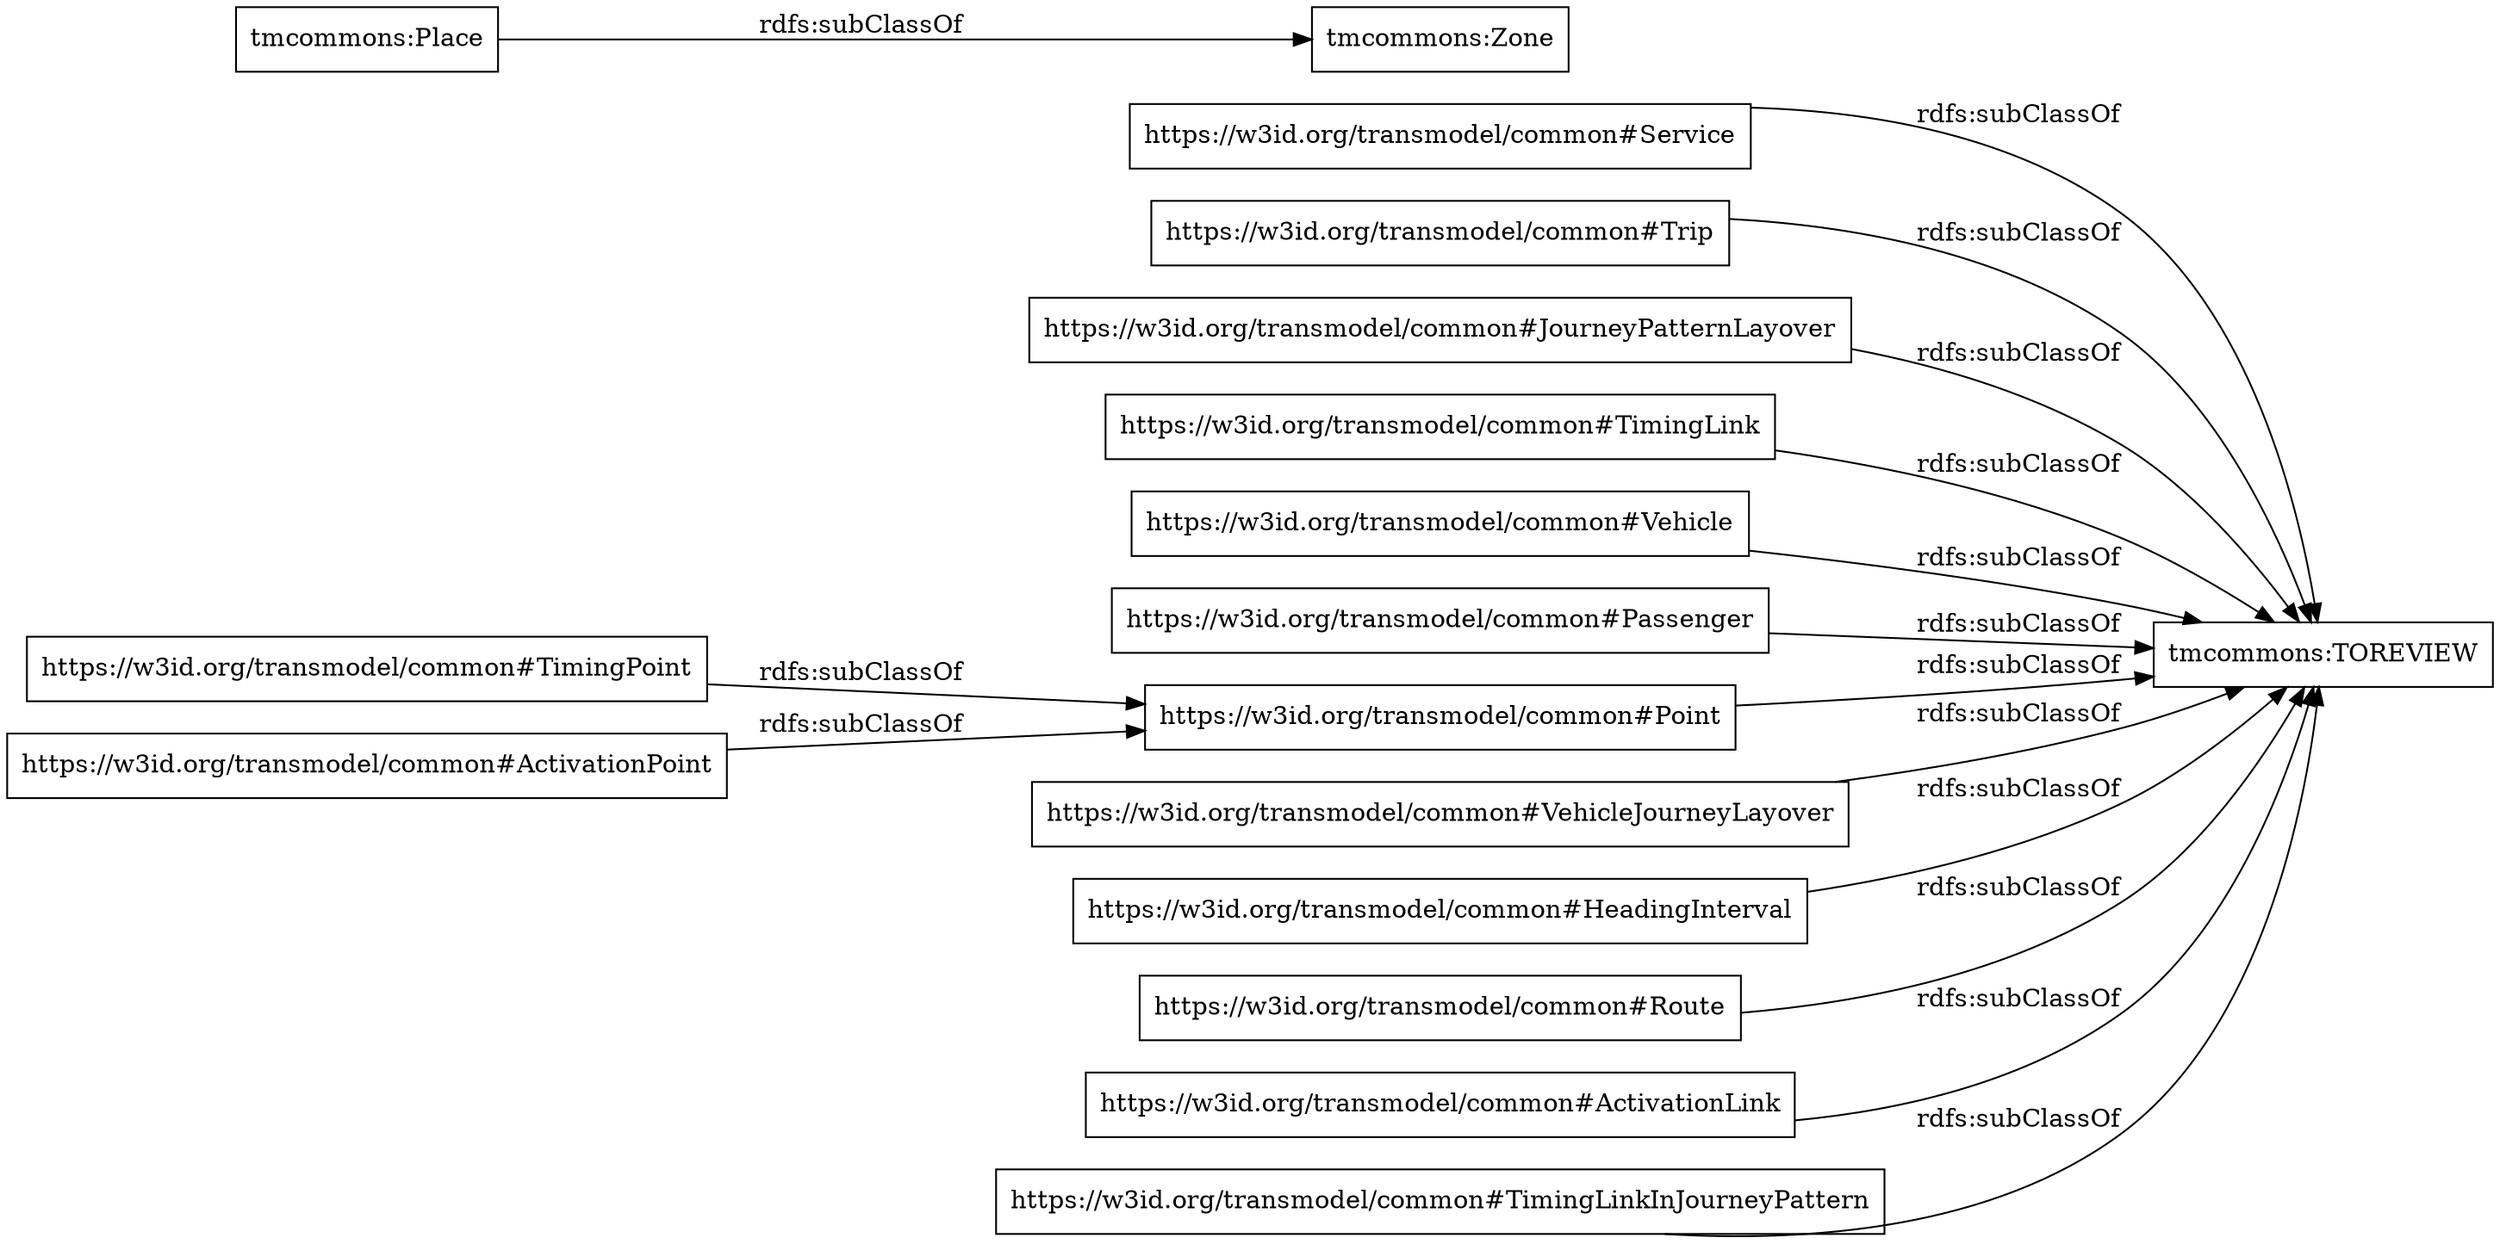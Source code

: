 digraph ar2dtool_diagram { 
rankdir=LR;
size="1000"
node [shape = rectangle, color="black"]; "https://w3id.org/transmodel/common#Service" "https://w3id.org/transmodel/common#Trip" "https://w3id.org/transmodel/common#JourneyPatternLayover" "https://w3id.org/transmodel/common#TimingLink" "https://w3id.org/transmodel/common#Vehicle" "https://w3id.org/transmodel/common#Passenger" "https://w3id.org/transmodel/common#Point" "tmcommons:Zone" "https://w3id.org/transmodel/common#VehicleJourneyLayover" "https://w3id.org/transmodel/common#HeadingInterval" "https://w3id.org/transmodel/common#TimingPoint" "tmcommons:TOREVIEW" "tmcommons:Place" "https://w3id.org/transmodel/common#Route" "https://w3id.org/transmodel/common#ActivationLink" "https://w3id.org/transmodel/common#ActivationPoint" "https://w3id.org/transmodel/common#TimingLinkInJourneyPattern" ; /*classes style*/
	"https://w3id.org/transmodel/common#TimingPoint" -> "https://w3id.org/transmodel/common#Point" [ label = "rdfs:subClassOf" ];
	"https://w3id.org/transmodel/common#TimingLinkInJourneyPattern" -> "tmcommons:TOREVIEW" [ label = "rdfs:subClassOf" ];
	"https://w3id.org/transmodel/common#JourneyPatternLayover" -> "tmcommons:TOREVIEW" [ label = "rdfs:subClassOf" ];
	"https://w3id.org/transmodel/common#ActivationLink" -> "tmcommons:TOREVIEW" [ label = "rdfs:subClassOf" ];
	"tmcommons:Place" -> "tmcommons:Zone" [ label = "rdfs:subClassOf" ];
	"https://w3id.org/transmodel/common#TimingLink" -> "tmcommons:TOREVIEW" [ label = "rdfs:subClassOf" ];
	"https://w3id.org/transmodel/common#Route" -> "tmcommons:TOREVIEW" [ label = "rdfs:subClassOf" ];
	"https://w3id.org/transmodel/common#Vehicle" -> "tmcommons:TOREVIEW" [ label = "rdfs:subClassOf" ];
	"https://w3id.org/transmodel/common#Point" -> "tmcommons:TOREVIEW" [ label = "rdfs:subClassOf" ];
	"https://w3id.org/transmodel/common#Trip" -> "tmcommons:TOREVIEW" [ label = "rdfs:subClassOf" ];
	"https://w3id.org/transmodel/common#VehicleJourneyLayover" -> "tmcommons:TOREVIEW" [ label = "rdfs:subClassOf" ];
	"https://w3id.org/transmodel/common#Passenger" -> "tmcommons:TOREVIEW" [ label = "rdfs:subClassOf" ];
	"https://w3id.org/transmodel/common#HeadingInterval" -> "tmcommons:TOREVIEW" [ label = "rdfs:subClassOf" ];
	"https://w3id.org/transmodel/common#Service" -> "tmcommons:TOREVIEW" [ label = "rdfs:subClassOf" ];
	"https://w3id.org/transmodel/common#ActivationPoint" -> "https://w3id.org/transmodel/common#Point" [ label = "rdfs:subClassOf" ];

}
